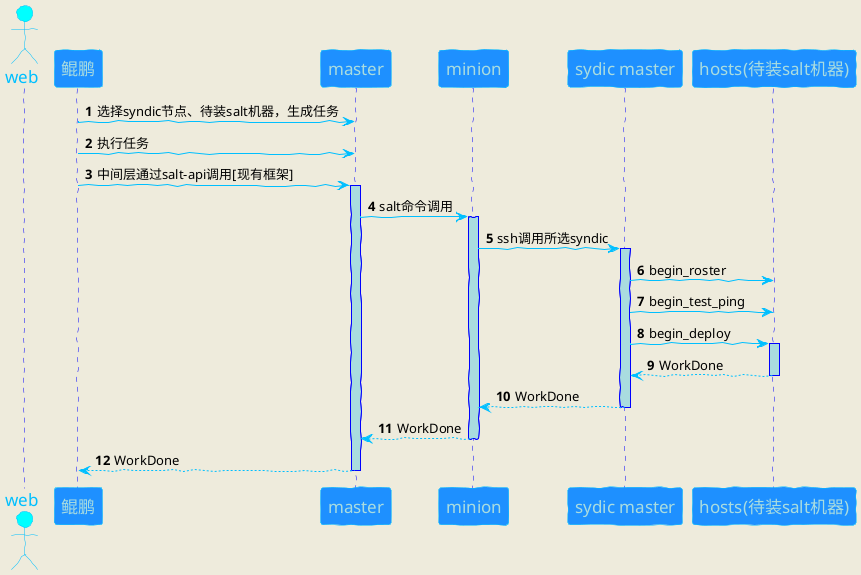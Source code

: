@startuml
autonumber
skinparam backgroundColor #EEEBDC
skinparam handwritten true

skinparam sequence {
	ArrowColor DeepSkyBlue
	ActorBorderColor DeepSkyBlue
	LifeLineBorderColor blue
	LifeLineBackgroundColor #A9DCDF

	ParticipantBorderColor DeepSkyBlue
	ParticipantBackgroundColor DodgerBlue
	ParticipantFontName Impact
	ParticipantFontSize 17
	ParticipantFontColor #A9DCDF

	ActorBackgroundColor aqua
	ActorFontColor DeepSkyBlue
	ActorFontSize 17
	ActorFontName Aapex
}

actor web
participant "鲲鹏" as KP
participant "master" as MAST
participant "minion" as MIN
participant "sydic master" as SY
participant "hosts(待装salt机器)" as H

KP -> MAST: 选择syndic节点、待装salt机器，生成任务
KP -> MAST: 执行任务
KP -> MAST: 中间层通过salt-api调用[现有框架]

activate MAST
MAST -> MIN: salt命令调用
activate MIN

MIN -> SY: ssh调用所选syndic

activate SY
SY -> H: begin_roster
SY -> H: begin_test_ping
SY -> H: begin_deploy

activate H
H-->SY:WorkDone
deactivate H


SY --> MIN: WorkDone
deactivate SY

MIN --> MAST: WorkDone
deactivate MIN

MAST --> KP: WorkDone
deactivate MAST

@enduml